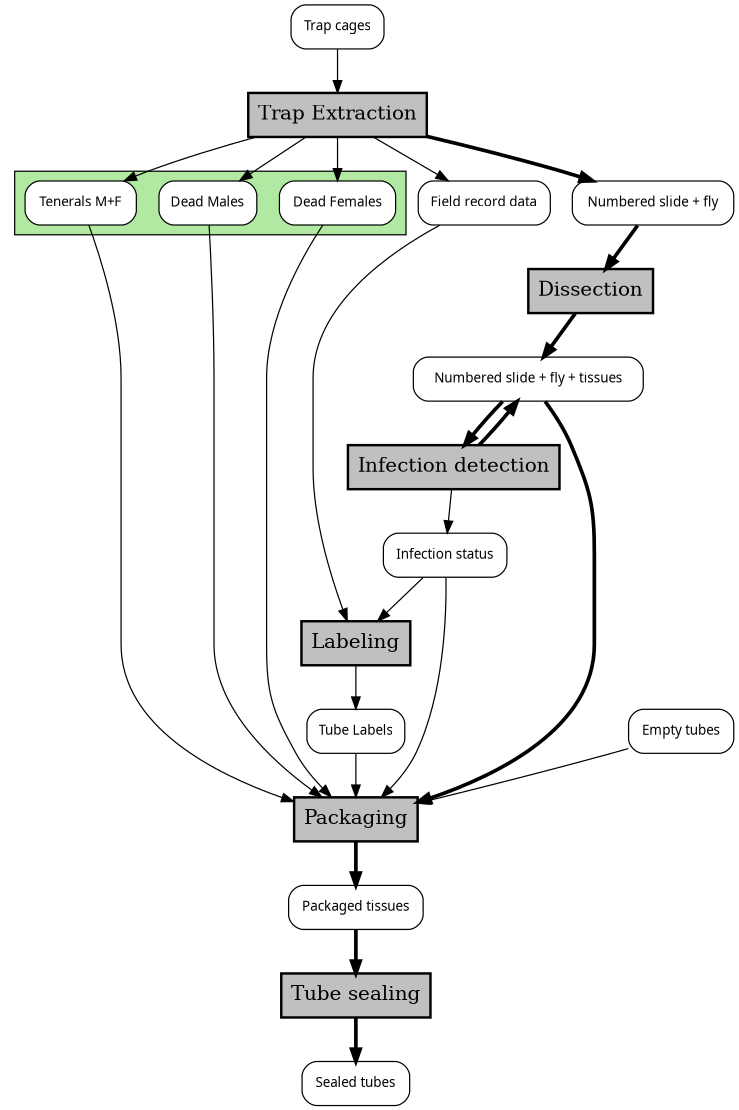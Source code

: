 digraph G {
	graph [bb="0,0,596,900",
		clusterrank=true,
		ratio=compress,
		size=7.4
	];
	node [label="\N"];
	subgraph cluster_after_lives {
		graph [bb="268,712,588,764",
			fillcolor="#B2E9A2",
			fontname="DroidSans-Bold.ttf bold",
			fontsize=11,
			labelloc=b,
			style=filled
		];
		"Tenerals M+F"		 [fillcolor=white,
			fontname="DroidSans-Bold.ttf",
			fontsize=11,
			height=0.5,
			pos="322,738",
			shape=box,
			style="rounded, filled",
			width=1.2639];
		"Dead Males"		 [fillcolor=white,
			fontname="DroidSans-Bold.ttf",
			fontsize=11,
			height=0.5,
			pos="426,738",
			shape=box,
			style="rounded, filled",
			width=1.1111];
		"Dead Females"		 [fillcolor=white,
			fontname="DroidSans-Bold.ttf",
			fontsize=11,
			height=0.5,
			pos="532,738",
			shape=box,
			style="rounded, filled",
			width=1.3194];
	}
	"Trap Extraction"	 [fillcolor=grey,
		fontsize=16,
		height=0.5,
		pos="322,810",
		shape=box,
		style="filled, bold",
		width=1.9722];
	"Field record data"	 [fillcolor=white,
		fontname="DroidSans-Bold.ttf",
		fontsize=11,
		height=0.5,
		pos="54,738",
		shape=box,
		style="rounded, filled",
		width=1.5];
	"Trap Extraction" -> "Field record data"	 [pos="e,94.324,756.12 250.59,796.27 210.85,788.46 160.73,777.38 117,764 112.71,762.69 108.29,761.21 103.89,759.65"];
	"Numbered slide + fly"	 [fillcolor=white,
		fontname="DroidSans-Bold.ttf",
		fontsize=11,
		height=0.5,
		pos="192,738",
		shape=box,
		style="rounded, filled",
		width=1.8333];
	"Trap Extraction" -> "Numbered slide + fly"	 [penwidth=3,
		pos="e,223.92,756.19 290.2,791.88 272.89,782.55 251.28,770.92 232.74,760.94"];
	"Trap Extraction" -> "Tenerals M+F"	 [pos="e,322,756.1 322,791.7 322,783.98 322,774.71 322,766.11"];
	"Trap Extraction" -> "Dead Males"	 [pos="e,400.46,756.19 347.44,791.88 360.79,782.89 377.32,771.76 391.78,762.03"];
	"Trap Extraction" -> "Dead Females"	 [pos="e,494.87,756.1 386.61,791.97 414.11,784.21 446.39,774.43 475,764 478.45,762.74 481.99,761.38 485.54,759.95"];
	Labeling	 [fillcolor=grey,
		fontsize=16,
		height=0.5,
		pos="194,378",
		shape=box,
		style="filled, bold",
		width=1.1944];
	"Tube Labels"	 [fillcolor=white,
		fontname="DroidSans-Bold.ttf",
		fontsize=11,
		height=0.5,
		pos="198,306",
		shape=box,
		style="rounded, filled",
		width=1.1111];
	Labeling -> "Tube Labels"	 [pos="e,197.02,324.1 194.99,359.7 195.43,351.98 195.96,342.71 196.45,334.11"];
	Dissection	 [fillcolor=grey,
		fontsize=16,
		height=0.5,
		pos="192,666",
		shape=box,
		style="filled, bold",
		width=1.4028];
	"Numbered slide + fly + tissues"	 [fillcolor=white,
		fontname="DroidSans-Bold.ttf",
		fontsize=11,
		height=0.5,
		pos="192,594",
		shape=box,
		style="rounded, filled",
		width=2.6111];
	Dissection -> "Numbered slide + fly + tissues"	 [penwidth=3,
		pos="e,192,612.1 192,647.7 192,639.98 192,630.71 192,622.11"];
	"Infection detection"	 [fillcolor=grey,
		fontsize=16,
		height=0.5,
		pos="192,522",
		shape=box,
		style="filled, bold",
		width=2.3333];
	"Infection detection" -> "Numbered slide + fly + tissues"	 [penwidth=3,
		pos="e,197.92,575.7 197.9,540.1 198.7,547.79 198.94,557.05 198.6,565.67"];
	"Infection status"	 [fillcolor=white,
		fontname="DroidSans-Bold.ttf",
		fontsize=11,
		height=0.5,
		pos="194,450",
		shape=box,
		style="rounded, filled",
		width=1.4028];
	"Infection detection" -> "Infection status"	 [pos="e,193.51,468.1 192.49,503.7 192.71,495.98 192.98,486.71 193.23,478.11"];
	Packaging	 [fillcolor=grey,
		fontsize=16,
		height=0.5,
		pos="304,234",
		shape=box,
		style="filled, bold",
		width=1.3611];
	"Packaged tissues"	 [fillcolor=white,
		fontname="DroidSans-Bold.ttf",
		fontsize=11,
		height=0.5,
		pos="304,162",
		shape=box,
		style="rounded, filled",
		width=1.5278];
	Packaging -> "Packaged tissues"	 [penwidth=3,
		pos="e,304,180.1 304,215.7 304,207.98 304,198.71 304,190.11"];
	"Trap cages"	 [fillcolor=white,
		fontname="DroidSans-Bold.ttf",
		fontsize=11,
		height=0.5,
		pos="322,882",
		shape=box,
		style="rounded, filled",
		width=1.0556];
	"Trap cages" -> "Trap Extraction"	 [pos="e,322,828.1 322,863.7 322,855.98 322,846.71 322,838.11"];
	"Field record data" -> Labeling	 [pos="e,160.69,396.13 55.581,719.97 57.912,693.33 62,640.19 62,595 62,595 62,595 62,521 62,467.4 113.07,425.54 151.68,401.55"];
	"Numbered slide + fly" -> Dissection	 [penwidth=3,
		pos="e,192,684.1 192,719.7 192,711.98 192,702.71 192,694.11"];
	"Tube Labels" -> Packaging	 [pos="e,277.97,252.19 223.93,287.88 237.66,278.81 254.71,267.55 269.54,257.76"];
	"Numbered slide + fly + tissues" -> "Infection detection"	 [penwidth=3,
		pos="e,186.1,540.1 186.08,575.7 185.29,567.98 185.06,558.71 185.4,550.11"];
	"Numbered slide + fly + tissues" -> Packaging	 [penwidth=3,
		pos="e,304,252.05 238.87,575.87 255.76,567.49 273.48,555.75 285,540 308.88,507.36 304,491.45 304,451 304,451 304,451 304,377 304,337 \
304,290.65 304,262.08"];
	"Infection status" -> Labeling	 [pos="e,194,396.1 194,431.7 194,423.98 194,414.71 194,406.11"];
	"Infection status" -> Packaging	 [pos="e,298.83,252.21 214.69,431.82 225.23,422.19 237.57,409.43 246,396 260.36,373.14 283.57,301.58 295.82,262"];
	"Empty tubes"	 [fillcolor=white,
		fontname="DroidSans-Bold.ttf",
		fontsize=11,
		height=0.5,
		pos="97,306",
		shape=box,
		style="rounded, filled",
		width=1.1944];
	"Empty tubes" -> Packaging	 [pos="e,254.74,251.66 140.14,290.41 170.55,280.13 211.65,266.23 245.08,254.92"];
	"Tube sealing"	 [fillcolor=grey,
		fontsize=16,
		height=0.5,
		pos="304,90",
		shape=box,
		style="filled, bold",
		width=1.6528];
	"Packaged tissues" -> "Tube sealing"	 [penwidth=3,
		pos="e,304,108.1 304,143.7 304,135.98 304,126.71 304,118.11"];
	"Sealed tubes"	 [fillcolor=white,
		fontname="DroidSans-Bold.ttf",
		fontsize=11,
		height=0.5,
		pos="304,18",
		shape=box,
		style="rounded, filled",
		width=1.2222];
	"Tube sealing" -> "Sealed tubes"	 [penwidth=3,
		pos="e,304,36.104 304,71.697 304,63.983 304,54.712 304,46.112"];
	"Tenerals M+F" -> Packaging	 [pos="e,311.69,252.09 326.05,719.62 331.89,692.97 342,640.31 342,595 342,595 342,595 342,377 342,335.63 326.77,289.72 315.59,261.61"];
	"Dead Males" -> Packaging	 [pos="e,326.46,252.03 421.35,719.66 414.62,693.05 403,640.45 403,595 403,595 403,595 403,377 403,328.38 363.46,284.5 334.35,258.78"];
	"Dead Females" -> Packaging	 [pos="e,353.21,247.72 525.12,719.83 515.18,693.44 498,641.14 498,595 498,595 498,595 498,377 498,309.23 419.97,270.31 362.88,250.9"];
}
